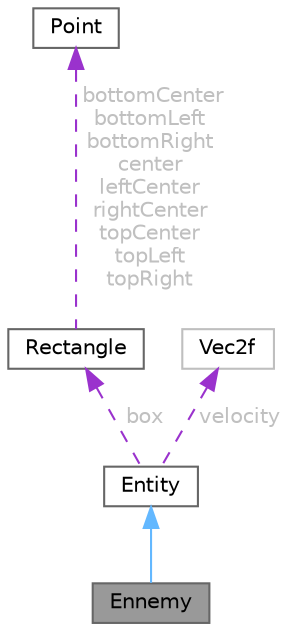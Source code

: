 digraph "Ennemy"
{
 // LATEX_PDF_SIZE
  bgcolor="transparent";
  edge [fontname=Helvetica,fontsize=10,labelfontname=Helvetica,labelfontsize=10];
  node [fontname=Helvetica,fontsize=10,shape=box,height=0.2,width=0.4];
  Node1 [id="Node000001",label="Ennemy",height=0.2,width=0.4,color="gray40", fillcolor="grey60", style="filled", fontcolor="black",tooltip="Represents an enemy in the game."];
  Node2 -> Node1 [id="edge1_Node000001_Node000002",dir="back",color="steelblue1",style="solid",tooltip=" "];
  Node2 [id="Node000002",label="Entity",height=0.2,width=0.4,color="gray40", fillcolor="white", style="filled",URL="$classEntity.html",tooltip=" "];
  Node3 -> Node2 [id="edge2_Node000002_Node000003",dir="back",color="darkorchid3",style="dashed",tooltip=" ",label=" box",fontcolor="grey" ];
  Node3 [id="Node000003",label="Rectangle",height=0.2,width=0.4,color="gray40", fillcolor="white", style="filled",URL="$structRectangle.html",tooltip=" "];
  Node4 -> Node3 [id="edge3_Node000003_Node000004",dir="back",color="darkorchid3",style="dashed",tooltip=" ",label=" bottomCenter\nbottomLeft\nbottomRight\ncenter\nleftCenter\nrightCenter\ntopCenter\ntopLeft\ntopRight",fontcolor="grey" ];
  Node4 [id="Node000004",label="Point",height=0.2,width=0.4,color="gray40", fillcolor="white", style="filled",URL="$classPoint.html",tooltip=" "];
  Node5 -> Node2 [id="edge4_Node000002_Node000005",dir="back",color="darkorchid3",style="dashed",tooltip=" ",label=" velocity",fontcolor="grey" ];
  Node5 [id="Node000005",label="Vec2f",height=0.2,width=0.4,color="grey75", fillcolor="white", style="filled",URL="$structVec2f.html",tooltip=" "];
}
